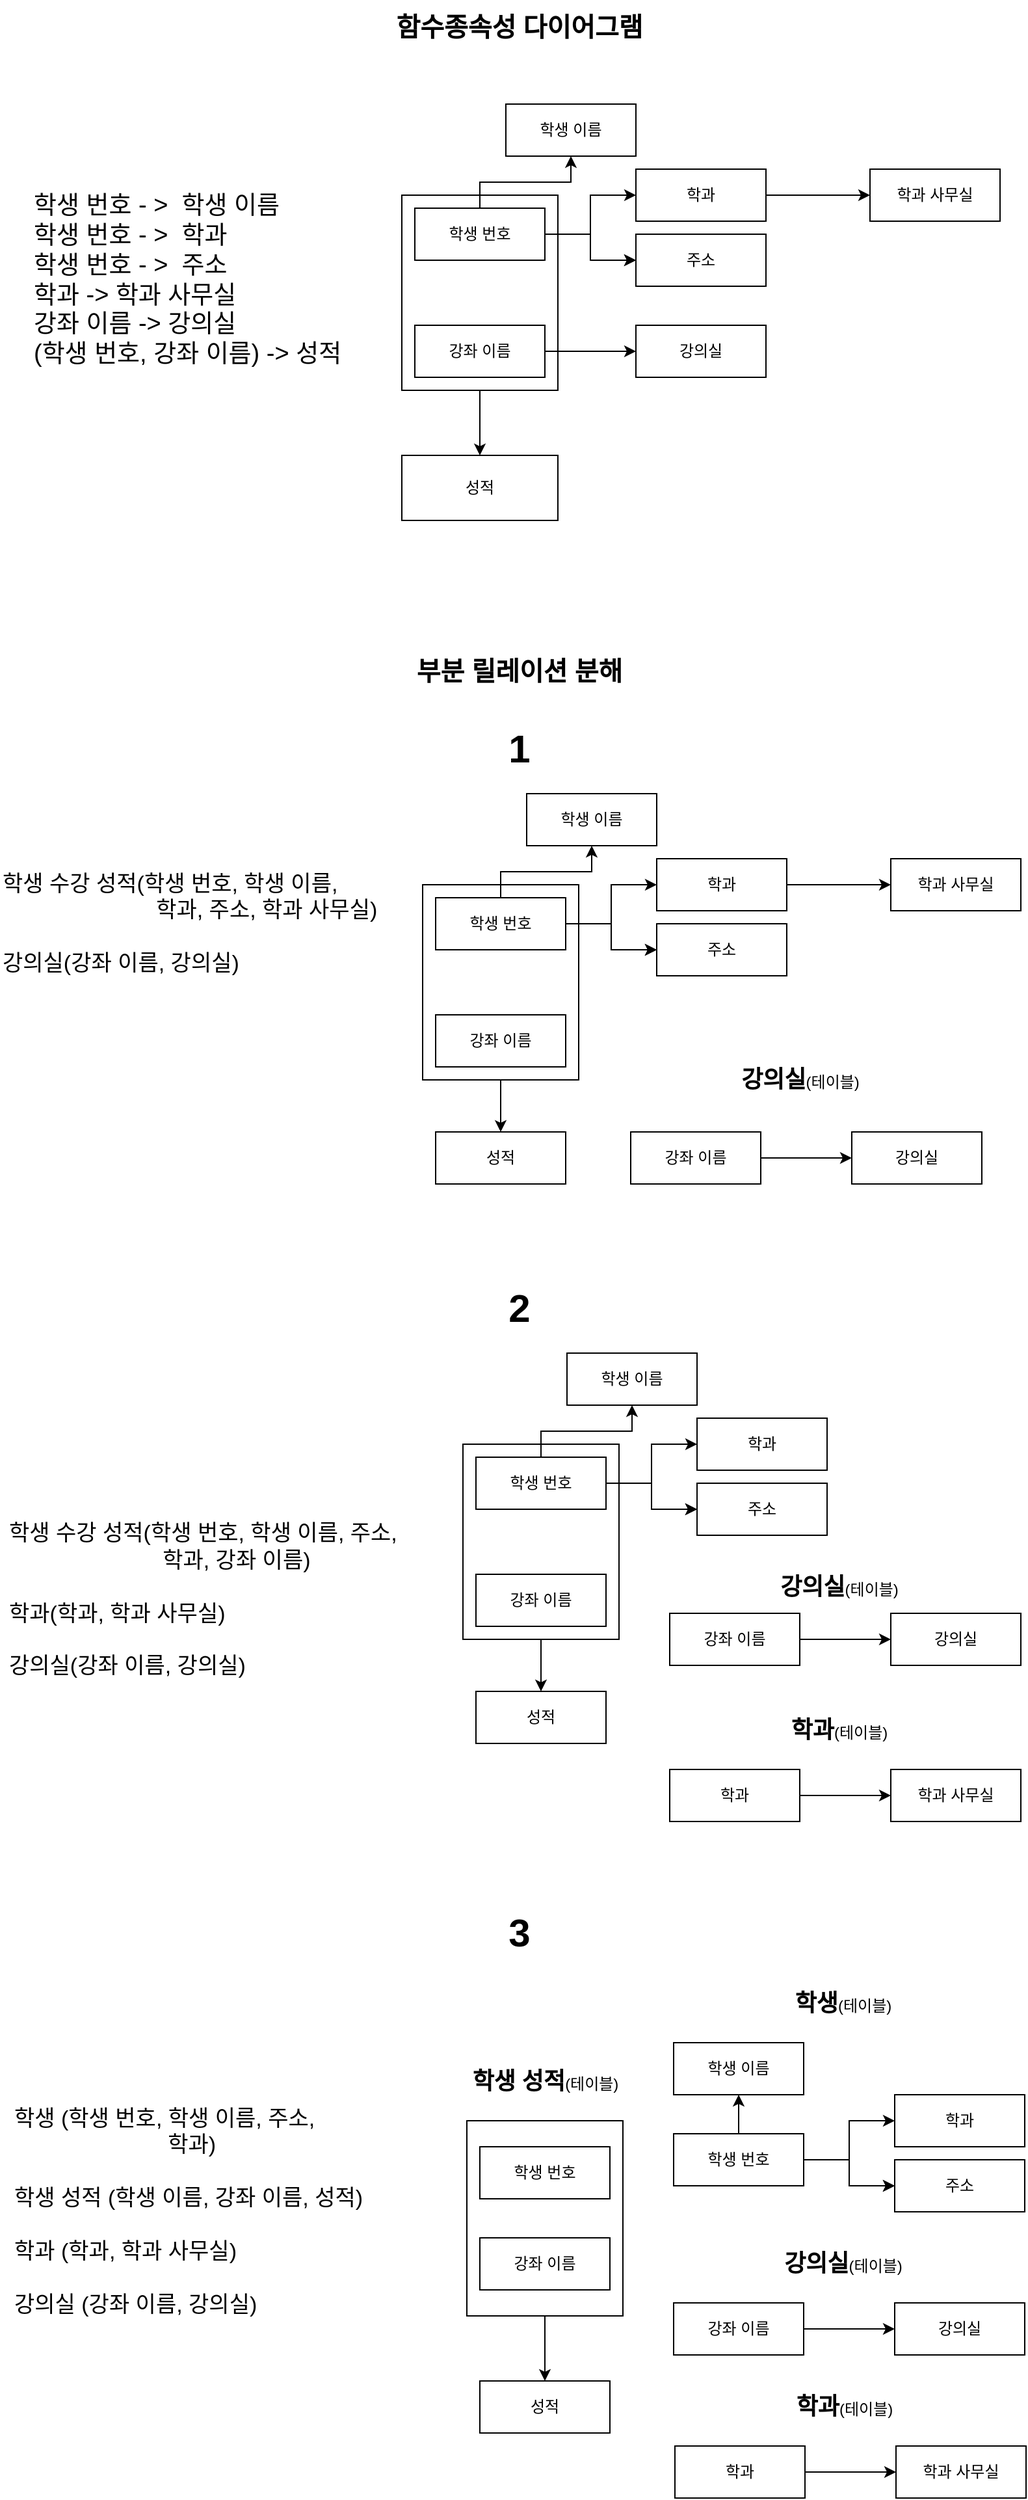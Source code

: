 <mxfile version="24.2.3" type="device">
  <diagram name="페이지-1" id="QhUZsnkzY-JOOwtnjSy3">
    <mxGraphModel dx="1386" dy="793" grid="1" gridSize="10" guides="1" tooltips="1" connect="1" arrows="1" fold="1" page="1" pageScale="1" pageWidth="827" pageHeight="1169" math="0" shadow="0">
      <root>
        <mxCell id="0" />
        <mxCell id="1" parent="0" />
        <mxCell id="Okc7fZMENxAONzCNdvcy-43" value="" style="whiteSpace=wrap;html=1;fillColor=none;" vertex="1" parent="1">
          <mxGeometry x="340" y="750" width="120" height="150" as="geometry" />
        </mxCell>
        <mxCell id="Okc7fZMENxAONzCNdvcy-22" value="&lt;b&gt;&lt;font style=&quot;font-size: 20px;&quot;&gt;함수종속성 다이어그램&lt;/font&gt;&lt;/b&gt;" style="text;html=1;align=center;verticalAlign=middle;resizable=0;points=[];autosize=1;strokeColor=none;fillColor=none;" vertex="1" parent="1">
          <mxGeometry x="299" y="70" width="230" height="40" as="geometry" />
        </mxCell>
        <mxCell id="Okc7fZMENxAONzCNdvcy-1" value="&lt;font style=&quot;font-size: 19px;&quot;&gt;학생 번호 - &amp;gt;&amp;nbsp; 학생 이름&lt;/font&gt;&lt;div style=&quot;font-size: 19px;&quot;&gt;&lt;font style=&quot;font-size: 19px;&quot;&gt;학생 번호 - &amp;gt;&amp;nbsp; 학과&lt;br&gt;&lt;/font&gt;&lt;/div&gt;&lt;div style=&quot;font-size: 19px;&quot;&gt;&lt;font style=&quot;font-size: 19px;&quot;&gt;학생 번호 - &amp;gt;&amp;nbsp; 주소&lt;br&gt;&lt;/font&gt;&lt;/div&gt;&lt;div style=&quot;font-size: 19px;&quot;&gt;&lt;font style=&quot;font-size: 19px;&quot;&gt;학과 -&amp;gt; 학과 사무실&lt;/font&gt;&lt;/div&gt;&lt;div style=&quot;font-size: 19px;&quot;&gt;&lt;font style=&quot;font-size: 19px;&quot;&gt;강좌 이름 -&amp;gt; 강의실&lt;/font&gt;&lt;/div&gt;&lt;div style=&quot;font-size: 19px;&quot;&gt;&lt;font style=&quot;font-size: 19px;&quot;&gt;(학생 번호, 강좌 이름) -&amp;gt; 성적&lt;/font&gt;&lt;/div&gt;" style="text;html=1;align=left;verticalAlign=middle;resizable=0;points=[];autosize=1;strokeColor=none;fillColor=none;" vertex="1" parent="1">
          <mxGeometry x="39" y="210" width="280" height="150" as="geometry" />
        </mxCell>
        <mxCell id="Okc7fZMENxAONzCNdvcy-26" value="" style="group" vertex="1" connectable="0" parent="1">
          <mxGeometry x="324" y="150" width="460" height="320" as="geometry" />
        </mxCell>
        <mxCell id="Okc7fZMENxAONzCNdvcy-5" value="" style="edgeStyle=orthogonalEdgeStyle;rounded=0;orthogonalLoop=1;jettySize=auto;html=1;" edge="1" parent="Okc7fZMENxAONzCNdvcy-26" source="Okc7fZMENxAONzCNdvcy-2" target="Okc7fZMENxAONzCNdvcy-4">
          <mxGeometry relative="1" as="geometry" />
        </mxCell>
        <mxCell id="Okc7fZMENxAONzCNdvcy-7" value="" style="edgeStyle=orthogonalEdgeStyle;rounded=0;orthogonalLoop=1;jettySize=auto;html=1;" edge="1" parent="Okc7fZMENxAONzCNdvcy-26" source="Okc7fZMENxAONzCNdvcy-2" target="Okc7fZMENxAONzCNdvcy-6">
          <mxGeometry relative="1" as="geometry" />
        </mxCell>
        <mxCell id="Okc7fZMENxAONzCNdvcy-10" value="" style="edgeStyle=orthogonalEdgeStyle;rounded=0;orthogonalLoop=1;jettySize=auto;html=1;" edge="1" parent="Okc7fZMENxAONzCNdvcy-26" source="Okc7fZMENxAONzCNdvcy-2" target="Okc7fZMENxAONzCNdvcy-4">
          <mxGeometry relative="1" as="geometry" />
        </mxCell>
        <mxCell id="Okc7fZMENxAONzCNdvcy-13" value="" style="edgeStyle=orthogonalEdgeStyle;rounded=0;orthogonalLoop=1;jettySize=auto;html=1;" edge="1" parent="Okc7fZMENxAONzCNdvcy-26" source="Okc7fZMENxAONzCNdvcy-2" target="Okc7fZMENxAONzCNdvcy-12">
          <mxGeometry relative="1" as="geometry" />
        </mxCell>
        <mxCell id="Okc7fZMENxAONzCNdvcy-2" value="학생 번호" style="whiteSpace=wrap;html=1;align=center;" vertex="1" parent="Okc7fZMENxAONzCNdvcy-26">
          <mxGeometry x="10" y="80" width="100" height="40" as="geometry" />
        </mxCell>
        <mxCell id="Okc7fZMENxAONzCNdvcy-18" value="" style="edgeStyle=orthogonalEdgeStyle;rounded=0;orthogonalLoop=1;jettySize=auto;html=1;" edge="1" parent="Okc7fZMENxAONzCNdvcy-26" source="Okc7fZMENxAONzCNdvcy-3" target="Okc7fZMENxAONzCNdvcy-17">
          <mxGeometry relative="1" as="geometry" />
        </mxCell>
        <mxCell id="Okc7fZMENxAONzCNdvcy-3" value="강좌 이름" style="whiteSpace=wrap;html=1;align=center;" vertex="1" parent="Okc7fZMENxAONzCNdvcy-26">
          <mxGeometry x="10" y="170" width="100" height="40" as="geometry" />
        </mxCell>
        <mxCell id="Okc7fZMENxAONzCNdvcy-4" value="주소" style="whiteSpace=wrap;html=1;align=center;" vertex="1" parent="Okc7fZMENxAONzCNdvcy-26">
          <mxGeometry x="180" y="100" width="100" height="40" as="geometry" />
        </mxCell>
        <mxCell id="Okc7fZMENxAONzCNdvcy-6" value="학생 이름" style="whiteSpace=wrap;html=1;align=center;" vertex="1" parent="Okc7fZMENxAONzCNdvcy-26">
          <mxGeometry x="80" width="100" height="40" as="geometry" />
        </mxCell>
        <mxCell id="Okc7fZMENxAONzCNdvcy-15" value="" style="edgeStyle=orthogonalEdgeStyle;rounded=0;orthogonalLoop=1;jettySize=auto;html=1;" edge="1" parent="Okc7fZMENxAONzCNdvcy-26" source="Okc7fZMENxAONzCNdvcy-12" target="Okc7fZMENxAONzCNdvcy-14">
          <mxGeometry relative="1" as="geometry" />
        </mxCell>
        <mxCell id="Okc7fZMENxAONzCNdvcy-12" value="학과" style="whiteSpace=wrap;html=1;align=center;" vertex="1" parent="Okc7fZMENxAONzCNdvcy-26">
          <mxGeometry x="180" y="50" width="100" height="40" as="geometry" />
        </mxCell>
        <mxCell id="Okc7fZMENxAONzCNdvcy-14" value="학과 사무실" style="whiteSpace=wrap;html=1;align=center;" vertex="1" parent="Okc7fZMENxAONzCNdvcy-26">
          <mxGeometry x="360" y="50" width="100" height="40" as="geometry" />
        </mxCell>
        <mxCell id="Okc7fZMENxAONzCNdvcy-17" value="강의실" style="whiteSpace=wrap;html=1;align=center;" vertex="1" parent="Okc7fZMENxAONzCNdvcy-26">
          <mxGeometry x="180" y="170" width="100" height="40" as="geometry" />
        </mxCell>
        <mxCell id="Okc7fZMENxAONzCNdvcy-21" value="" style="edgeStyle=orthogonalEdgeStyle;rounded=0;orthogonalLoop=1;jettySize=auto;html=1;" edge="1" parent="Okc7fZMENxAONzCNdvcy-26" source="Okc7fZMENxAONzCNdvcy-19" target="Okc7fZMENxAONzCNdvcy-20">
          <mxGeometry relative="1" as="geometry" />
        </mxCell>
        <mxCell id="Okc7fZMENxAONzCNdvcy-19" value="" style="whiteSpace=wrap;html=1;fillColor=none;" vertex="1" parent="Okc7fZMENxAONzCNdvcy-26">
          <mxGeometry y="70" width="120" height="150" as="geometry" />
        </mxCell>
        <mxCell id="Okc7fZMENxAONzCNdvcy-20" value="성적" style="whiteSpace=wrap;html=1;fillColor=none;" vertex="1" parent="Okc7fZMENxAONzCNdvcy-26">
          <mxGeometry y="270" width="120" height="50" as="geometry" />
        </mxCell>
        <mxCell id="Okc7fZMENxAONzCNdvcy-27" value="&lt;b&gt;&lt;font style=&quot;font-size: 20px;&quot;&gt;부분 릴레이션 분해&lt;/font&gt;&lt;/b&gt;" style="text;html=1;align=center;verticalAlign=middle;resizable=0;points=[];autosize=1;strokeColor=none;fillColor=none;" vertex="1" parent="1">
          <mxGeometry x="319" y="565" width="190" height="40" as="geometry" />
        </mxCell>
        <mxCell id="Okc7fZMENxAONzCNdvcy-45" value="&lt;span style=&quot;font-size: 17px;&quot;&gt;학생 수강 성적(학생 번호, 학생 이름,&lt;/span&gt;&lt;div&gt;&lt;span style=&quot;font-size: 17px;&quot;&gt;&lt;span style=&quot;white-space: pre;&quot;&gt;&#x9;&lt;/span&gt;&lt;span style=&quot;white-space: pre;&quot;&gt;&#x9;&lt;/span&gt;&lt;span style=&quot;white-space: pre;&quot;&gt;&#x9;&lt;/span&gt;&amp;nbsp;학과, 주소, 학과 사무실&lt;/span&gt;&lt;span style=&quot;font-size: 17px; background-color: initial;&quot;&gt;)&lt;/span&gt;&lt;div&gt;&lt;span style=&quot;font-size: 17px; background-color: initial;&quot;&gt;&lt;br&gt;&lt;/span&gt;&lt;/div&gt;&lt;div&gt;&lt;span style=&quot;font-size: 17px; background-color: initial;&quot;&gt;강의실(강좌 이름, 강의실)&lt;/span&gt;&lt;/div&gt;&lt;/div&gt;" style="text;html=1;align=left;verticalAlign=middle;resizable=0;points=[];autosize=1;strokeColor=none;fillColor=none;" vertex="1" parent="1">
          <mxGeometry x="15" y="730" width="320" height="100" as="geometry" />
        </mxCell>
        <mxCell id="Okc7fZMENxAONzCNdvcy-29" value="" style="edgeStyle=orthogonalEdgeStyle;rounded=0;orthogonalLoop=1;jettySize=auto;html=1;" edge="1" parent="1" source="Okc7fZMENxAONzCNdvcy-33" target="Okc7fZMENxAONzCNdvcy-36">
          <mxGeometry relative="1" as="geometry" />
        </mxCell>
        <mxCell id="Okc7fZMENxAONzCNdvcy-30" value="" style="edgeStyle=orthogonalEdgeStyle;rounded=0;orthogonalLoop=1;jettySize=auto;html=1;" edge="1" parent="1" source="Okc7fZMENxAONzCNdvcy-33" target="Okc7fZMENxAONzCNdvcy-37">
          <mxGeometry relative="1" as="geometry" />
        </mxCell>
        <mxCell id="Okc7fZMENxAONzCNdvcy-31" value="" style="edgeStyle=orthogonalEdgeStyle;rounded=0;orthogonalLoop=1;jettySize=auto;html=1;" edge="1" parent="1" source="Okc7fZMENxAONzCNdvcy-33" target="Okc7fZMENxAONzCNdvcy-36">
          <mxGeometry relative="1" as="geometry" />
        </mxCell>
        <mxCell id="Okc7fZMENxAONzCNdvcy-32" value="" style="edgeStyle=orthogonalEdgeStyle;rounded=0;orthogonalLoop=1;jettySize=auto;html=1;" edge="1" parent="1" source="Okc7fZMENxAONzCNdvcy-33" target="Okc7fZMENxAONzCNdvcy-39">
          <mxGeometry relative="1" as="geometry" />
        </mxCell>
        <mxCell id="Okc7fZMENxAONzCNdvcy-33" value="학생 번호" style="whiteSpace=wrap;html=1;align=center;" vertex="1" parent="1">
          <mxGeometry x="350" y="760" width="100" height="40" as="geometry" />
        </mxCell>
        <mxCell id="Okc7fZMENxAONzCNdvcy-35" value="강좌 이름" style="whiteSpace=wrap;html=1;align=center;" vertex="1" parent="1">
          <mxGeometry x="350" y="850" width="100" height="40" as="geometry" />
        </mxCell>
        <mxCell id="Okc7fZMENxAONzCNdvcy-36" value="주소" style="whiteSpace=wrap;html=1;align=center;" vertex="1" parent="1">
          <mxGeometry x="520" y="780" width="100" height="40" as="geometry" />
        </mxCell>
        <mxCell id="Okc7fZMENxAONzCNdvcy-37" value="학생 이름" style="whiteSpace=wrap;html=1;align=center;" vertex="1" parent="1">
          <mxGeometry x="420" y="680" width="100" height="40" as="geometry" />
        </mxCell>
        <mxCell id="Okc7fZMENxAONzCNdvcy-38" value="" style="edgeStyle=orthogonalEdgeStyle;rounded=0;orthogonalLoop=1;jettySize=auto;html=1;" edge="1" parent="1" source="Okc7fZMENxAONzCNdvcy-39" target="Okc7fZMENxAONzCNdvcy-40">
          <mxGeometry relative="1" as="geometry" />
        </mxCell>
        <mxCell id="Okc7fZMENxAONzCNdvcy-39" value="학과" style="whiteSpace=wrap;html=1;align=center;" vertex="1" parent="1">
          <mxGeometry x="520" y="730" width="100" height="40" as="geometry" />
        </mxCell>
        <mxCell id="Okc7fZMENxAONzCNdvcy-40" value="학과 사무실" style="whiteSpace=wrap;html=1;align=center;" vertex="1" parent="1">
          <mxGeometry x="700" y="730" width="100" height="40" as="geometry" />
        </mxCell>
        <mxCell id="Okc7fZMENxAONzCNdvcy-42" value="" style="edgeStyle=orthogonalEdgeStyle;rounded=0;orthogonalLoop=1;jettySize=auto;html=1;" edge="1" parent="1" source="Okc7fZMENxAONzCNdvcy-43" target="Okc7fZMENxAONzCNdvcy-44">
          <mxGeometry relative="1" as="geometry" />
        </mxCell>
        <mxCell id="Okc7fZMENxAONzCNdvcy-44" value="성적" style="whiteSpace=wrap;html=1;fillColor=none;" vertex="1" parent="1">
          <mxGeometry x="350" y="940" width="100" height="40" as="geometry" />
        </mxCell>
        <mxCell id="Okc7fZMENxAONzCNdvcy-46" value="강좌 이름" style="whiteSpace=wrap;html=1;align=center;" vertex="1" parent="1">
          <mxGeometry x="500" y="940" width="100" height="40" as="geometry" />
        </mxCell>
        <mxCell id="Okc7fZMENxAONzCNdvcy-47" value="" style="edgeStyle=orthogonalEdgeStyle;rounded=0;orthogonalLoop=1;jettySize=auto;html=1;" edge="1" source="Okc7fZMENxAONzCNdvcy-46" target="Okc7fZMENxAONzCNdvcy-48" parent="1">
          <mxGeometry relative="1" as="geometry" />
        </mxCell>
        <mxCell id="Okc7fZMENxAONzCNdvcy-48" value="강의실" style="whiteSpace=wrap;html=1;align=center;" vertex="1" parent="1">
          <mxGeometry x="670" y="940" width="100" height="40" as="geometry" />
        </mxCell>
        <mxCell id="Okc7fZMENxAONzCNdvcy-49" value="&lt;b&gt;&lt;font style=&quot;font-size: 18px;&quot;&gt;강의실&lt;/font&gt;&lt;/b&gt;(테이블)" style="text;html=1;align=center;verticalAlign=middle;resizable=0;points=[];autosize=1;strokeColor=none;fillColor=none;" vertex="1" parent="1">
          <mxGeometry x="570" y="880" width="120" height="40" as="geometry" />
        </mxCell>
        <mxCell id="Okc7fZMENxAONzCNdvcy-50" value="&lt;span style=&quot;font-size: 17px;&quot;&gt;학생 수강 성적(학생 번호, 학생 이름,&amp;nbsp;&lt;/span&gt;&lt;span style=&quot;background-color: initial; font-size: 17px;&quot;&gt;주소,&lt;/span&gt;&lt;div&gt;&lt;span style=&quot;background-color: initial; font-size: 17px;&quot;&gt;&lt;span style=&quot;white-space: pre;&quot;&gt;&#x9;&lt;/span&gt;&lt;span style=&quot;white-space: pre;&quot;&gt;&#x9;&lt;/span&gt;&lt;span style=&quot;white-space: pre;&quot;&gt;&#x9;&lt;/span&gt;&amp;nbsp;학과, 강좌 이름&lt;/span&gt;&lt;span style=&quot;background-color: initial; font-size: 17px;&quot;&gt;)&lt;/span&gt;&lt;div&gt;&lt;span style=&quot;font-size: 17px;&quot;&gt;&lt;br&gt;&lt;/span&gt;&lt;div&gt;&lt;div&gt;&lt;span style=&quot;font-size: 17px; background-color: initial;&quot;&gt;학과(학과, 학과 사무실)&lt;/span&gt;&lt;/div&gt;&lt;div&gt;&lt;span style=&quot;font-size: 17px; background-color: initial;&quot;&gt;&lt;br&gt;&lt;/span&gt;&lt;/div&gt;&lt;div&gt;&lt;span style=&quot;font-size: 17px; background-color: initial;&quot;&gt;강의실(강좌 이름, 강의실)&lt;/span&gt;&lt;/div&gt;&lt;/div&gt;&lt;/div&gt;&lt;/div&gt;" style="text;html=1;align=left;verticalAlign=middle;resizable=0;points=[];autosize=1;strokeColor=none;fillColor=none;" vertex="1" parent="1">
          <mxGeometry x="20" y="1230" width="340" height="140" as="geometry" />
        </mxCell>
        <mxCell id="Okc7fZMENxAONzCNdvcy-51" value="" style="edgeStyle=orthogonalEdgeStyle;rounded=0;orthogonalLoop=1;jettySize=auto;html=1;" edge="1" source="Okc7fZMENxAONzCNdvcy-55" target="Okc7fZMENxAONzCNdvcy-57" parent="1">
          <mxGeometry relative="1" as="geometry" />
        </mxCell>
        <mxCell id="Okc7fZMENxAONzCNdvcy-52" value="" style="edgeStyle=orthogonalEdgeStyle;rounded=0;orthogonalLoop=1;jettySize=auto;html=1;" edge="1" source="Okc7fZMENxAONzCNdvcy-55" target="Okc7fZMENxAONzCNdvcy-58" parent="1">
          <mxGeometry relative="1" as="geometry" />
        </mxCell>
        <mxCell id="Okc7fZMENxAONzCNdvcy-53" value="" style="edgeStyle=orthogonalEdgeStyle;rounded=0;orthogonalLoop=1;jettySize=auto;html=1;" edge="1" source="Okc7fZMENxAONzCNdvcy-55" target="Okc7fZMENxAONzCNdvcy-57" parent="1">
          <mxGeometry relative="1" as="geometry" />
        </mxCell>
        <mxCell id="Okc7fZMENxAONzCNdvcy-54" value="" style="edgeStyle=orthogonalEdgeStyle;rounded=0;orthogonalLoop=1;jettySize=auto;html=1;" edge="1" source="Okc7fZMENxAONzCNdvcy-55" target="Okc7fZMENxAONzCNdvcy-60" parent="1">
          <mxGeometry relative="1" as="geometry" />
        </mxCell>
        <mxCell id="Okc7fZMENxAONzCNdvcy-55" value="학생 번호" style="whiteSpace=wrap;html=1;align=center;" vertex="1" parent="1">
          <mxGeometry x="381" y="1190" width="100" height="40" as="geometry" />
        </mxCell>
        <mxCell id="Okc7fZMENxAONzCNdvcy-56" value="강좌 이름" style="whiteSpace=wrap;html=1;align=center;" vertex="1" parent="1">
          <mxGeometry x="381" y="1280" width="100" height="40" as="geometry" />
        </mxCell>
        <mxCell id="Okc7fZMENxAONzCNdvcy-57" value="주소" style="whiteSpace=wrap;html=1;align=center;" vertex="1" parent="1">
          <mxGeometry x="551" y="1210" width="100" height="40" as="geometry" />
        </mxCell>
        <mxCell id="Okc7fZMENxAONzCNdvcy-58" value="학생 이름" style="whiteSpace=wrap;html=1;align=center;" vertex="1" parent="1">
          <mxGeometry x="451" y="1110" width="100" height="40" as="geometry" />
        </mxCell>
        <mxCell id="Okc7fZMENxAONzCNdvcy-60" value="학과" style="whiteSpace=wrap;html=1;align=center;" vertex="1" parent="1">
          <mxGeometry x="551" y="1160" width="100" height="40" as="geometry" />
        </mxCell>
        <mxCell id="Okc7fZMENxAONzCNdvcy-62" value="" style="edgeStyle=orthogonalEdgeStyle;rounded=0;orthogonalLoop=1;jettySize=auto;html=1;" edge="1" source="Okc7fZMENxAONzCNdvcy-68" target="Okc7fZMENxAONzCNdvcy-63" parent="1">
          <mxGeometry relative="1" as="geometry" />
        </mxCell>
        <mxCell id="Okc7fZMENxAONzCNdvcy-63" value="성적" style="whiteSpace=wrap;html=1;fillColor=none;" vertex="1" parent="1">
          <mxGeometry x="381" y="1370" width="100" height="40" as="geometry" />
        </mxCell>
        <mxCell id="Okc7fZMENxAONzCNdvcy-64" value="강좌 이름" style="whiteSpace=wrap;html=1;align=center;" vertex="1" parent="1">
          <mxGeometry x="530" y="1310" width="100" height="40" as="geometry" />
        </mxCell>
        <mxCell id="Okc7fZMENxAONzCNdvcy-65" value="" style="edgeStyle=orthogonalEdgeStyle;rounded=0;orthogonalLoop=1;jettySize=auto;html=1;" edge="1" source="Okc7fZMENxAONzCNdvcy-64" target="Okc7fZMENxAONzCNdvcy-66" parent="1">
          <mxGeometry relative="1" as="geometry" />
        </mxCell>
        <mxCell id="Okc7fZMENxAONzCNdvcy-66" value="강의실" style="whiteSpace=wrap;html=1;align=center;" vertex="1" parent="1">
          <mxGeometry x="700" y="1310" width="100" height="40" as="geometry" />
        </mxCell>
        <mxCell id="Okc7fZMENxAONzCNdvcy-67" value="&lt;b&gt;&lt;font style=&quot;font-size: 18px;&quot;&gt;강의실&lt;/font&gt;&lt;/b&gt;(테이블)" style="text;html=1;align=center;verticalAlign=middle;resizable=0;points=[];autosize=1;strokeColor=none;fillColor=none;" vertex="1" parent="1">
          <mxGeometry x="600" y="1270" width="120" height="40" as="geometry" />
        </mxCell>
        <mxCell id="Okc7fZMENxAONzCNdvcy-68" value="" style="whiteSpace=wrap;html=1;fillColor=none;" vertex="1" parent="1">
          <mxGeometry x="371" y="1180" width="120" height="150" as="geometry" />
        </mxCell>
        <mxCell id="Okc7fZMENxAONzCNdvcy-69" value="학과" style="whiteSpace=wrap;html=1;align=center;" vertex="1" parent="1">
          <mxGeometry x="530" y="1430" width="100" height="40" as="geometry" />
        </mxCell>
        <mxCell id="Okc7fZMENxAONzCNdvcy-70" value="학과 사무실" style="whiteSpace=wrap;html=1;align=center;" vertex="1" parent="1">
          <mxGeometry x="700" y="1430" width="100" height="40" as="geometry" />
        </mxCell>
        <mxCell id="Okc7fZMENxAONzCNdvcy-71" value="" style="edgeStyle=orthogonalEdgeStyle;rounded=0;orthogonalLoop=1;jettySize=auto;html=1;" edge="1" source="Okc7fZMENxAONzCNdvcy-69" target="Okc7fZMENxAONzCNdvcy-70" parent="1">
          <mxGeometry relative="1" as="geometry" />
        </mxCell>
        <mxCell id="Okc7fZMENxAONzCNdvcy-72" value="&lt;b&gt;&lt;font style=&quot;font-size: 18px;&quot;&gt;학과&lt;/font&gt;&lt;/b&gt;(테이블)" style="text;html=1;align=center;verticalAlign=middle;resizable=0;points=[];autosize=1;strokeColor=none;fillColor=none;" vertex="1" parent="1">
          <mxGeometry x="610" y="1380" width="100" height="40" as="geometry" />
        </mxCell>
        <mxCell id="Okc7fZMENxAONzCNdvcy-73" value="&lt;span style=&quot;font-size: 17px;&quot;&gt;학생 (학생 번호, 학생 이름,&amp;nbsp;&lt;/span&gt;&lt;span style=&quot;background-color: initial; font-size: 17px;&quot;&gt;주소,&lt;/span&gt;&lt;div&gt;&lt;span style=&quot;background-color: initial; font-size: 17px;&quot;&gt;&lt;span style=&quot;white-space: pre;&quot;&gt;&#x9;&lt;/span&gt;&lt;span style=&quot;white-space: pre;&quot;&gt;&#x9;&lt;/span&gt;&lt;span style=&quot;white-space: pre;&quot;&gt;&#x9;&lt;/span&gt;&amp;nbsp;학과&lt;/span&gt;&lt;span style=&quot;background-color: initial; font-size: 17px;&quot;&gt;)&lt;/span&gt;&lt;div&gt;&lt;span style=&quot;font-size: 17px;&quot;&gt;&lt;br&gt;&lt;/span&gt;&lt;/div&gt;&lt;div&gt;&lt;span style=&quot;font-size: 17px;&quot;&gt;학생 성적 (학생 이름, 강좌 이름, 성적)&lt;/span&gt;&lt;/div&gt;&lt;div&gt;&lt;span style=&quot;font-size: 17px;&quot;&gt;&lt;br&gt;&lt;/span&gt;&lt;div&gt;&lt;div&gt;&lt;span style=&quot;font-size: 17px; background-color: initial;&quot;&gt;학과 (학과, 학과 사무실)&lt;/span&gt;&lt;/div&gt;&lt;div&gt;&lt;span style=&quot;font-size: 17px; background-color: initial;&quot;&gt;&lt;br&gt;&lt;/span&gt;&lt;/div&gt;&lt;div&gt;&lt;span style=&quot;font-size: 17px; background-color: initial;&quot;&gt;강의실 (강좌 이름, 강의실)&lt;/span&gt;&lt;/div&gt;&lt;/div&gt;&lt;/div&gt;&lt;/div&gt;" style="text;html=1;align=left;verticalAlign=middle;resizable=0;points=[];autosize=1;strokeColor=none;fillColor=none;" vertex="1" parent="1">
          <mxGeometry x="24" y="1680" width="310" height="180" as="geometry" />
        </mxCell>
        <mxCell id="Okc7fZMENxAONzCNdvcy-74" value="" style="edgeStyle=orthogonalEdgeStyle;rounded=0;orthogonalLoop=1;jettySize=auto;html=1;" edge="1" source="Okc7fZMENxAONzCNdvcy-78" target="Okc7fZMENxAONzCNdvcy-80" parent="1">
          <mxGeometry relative="1" as="geometry" />
        </mxCell>
        <mxCell id="Okc7fZMENxAONzCNdvcy-75" value="" style="edgeStyle=orthogonalEdgeStyle;rounded=0;orthogonalLoop=1;jettySize=auto;html=1;" edge="1" source="Okc7fZMENxAONzCNdvcy-78" target="Okc7fZMENxAONzCNdvcy-81" parent="1">
          <mxGeometry relative="1" as="geometry" />
        </mxCell>
        <mxCell id="Okc7fZMENxAONzCNdvcy-76" value="" style="edgeStyle=orthogonalEdgeStyle;rounded=0;orthogonalLoop=1;jettySize=auto;html=1;" edge="1" source="Okc7fZMENxAONzCNdvcy-78" target="Okc7fZMENxAONzCNdvcy-80" parent="1">
          <mxGeometry relative="1" as="geometry" />
        </mxCell>
        <mxCell id="Okc7fZMENxAONzCNdvcy-77" value="" style="edgeStyle=orthogonalEdgeStyle;rounded=0;orthogonalLoop=1;jettySize=auto;html=1;" edge="1" source="Okc7fZMENxAONzCNdvcy-78" target="Okc7fZMENxAONzCNdvcy-82" parent="1">
          <mxGeometry relative="1" as="geometry" />
        </mxCell>
        <mxCell id="Okc7fZMENxAONzCNdvcy-78" value="학생 번호" style="whiteSpace=wrap;html=1;align=center;" vertex="1" parent="1">
          <mxGeometry x="533" y="1710" width="100" height="40" as="geometry" />
        </mxCell>
        <mxCell id="Okc7fZMENxAONzCNdvcy-79" value="강좌 이름" style="whiteSpace=wrap;html=1;align=center;" vertex="1" parent="1">
          <mxGeometry x="384" y="1790" width="100" height="40" as="geometry" />
        </mxCell>
        <mxCell id="Okc7fZMENxAONzCNdvcy-80" value="주소" style="whiteSpace=wrap;html=1;align=center;" vertex="1" parent="1">
          <mxGeometry x="703" y="1730" width="100" height="40" as="geometry" />
        </mxCell>
        <mxCell id="Okc7fZMENxAONzCNdvcy-81" value="학생 이름" style="whiteSpace=wrap;html=1;align=center;" vertex="1" parent="1">
          <mxGeometry x="533" y="1640" width="100" height="40" as="geometry" />
        </mxCell>
        <mxCell id="Okc7fZMENxAONzCNdvcy-82" value="학과" style="whiteSpace=wrap;html=1;align=center;" vertex="1" parent="1">
          <mxGeometry x="703" y="1680" width="100" height="40" as="geometry" />
        </mxCell>
        <mxCell id="Okc7fZMENxAONzCNdvcy-83" value="" style="edgeStyle=orthogonalEdgeStyle;rounded=0;orthogonalLoop=1;jettySize=auto;html=1;" edge="1" source="Okc7fZMENxAONzCNdvcy-89" target="Okc7fZMENxAONzCNdvcy-84" parent="1">
          <mxGeometry relative="1" as="geometry" />
        </mxCell>
        <mxCell id="Okc7fZMENxAONzCNdvcy-84" value="성적" style="whiteSpace=wrap;html=1;fillColor=none;" vertex="1" parent="1">
          <mxGeometry x="384" y="1900" width="100" height="40" as="geometry" />
        </mxCell>
        <mxCell id="Okc7fZMENxAONzCNdvcy-85" value="강좌 이름" style="whiteSpace=wrap;html=1;align=center;" vertex="1" parent="1">
          <mxGeometry x="533" y="1840" width="100" height="40" as="geometry" />
        </mxCell>
        <mxCell id="Okc7fZMENxAONzCNdvcy-86" value="" style="edgeStyle=orthogonalEdgeStyle;rounded=0;orthogonalLoop=1;jettySize=auto;html=1;" edge="1" source="Okc7fZMENxAONzCNdvcy-85" target="Okc7fZMENxAONzCNdvcy-87" parent="1">
          <mxGeometry relative="1" as="geometry" />
        </mxCell>
        <mxCell id="Okc7fZMENxAONzCNdvcy-87" value="강의실" style="whiteSpace=wrap;html=1;align=center;" vertex="1" parent="1">
          <mxGeometry x="703" y="1840" width="100" height="40" as="geometry" />
        </mxCell>
        <mxCell id="Okc7fZMENxAONzCNdvcy-88" value="&lt;b&gt;&lt;font style=&quot;font-size: 18px;&quot;&gt;강의실&lt;/font&gt;&lt;/b&gt;(테이블)" style="text;html=1;align=center;verticalAlign=middle;resizable=0;points=[];autosize=1;strokeColor=none;fillColor=none;" vertex="1" parent="1">
          <mxGeometry x="603" y="1790" width="120" height="40" as="geometry" />
        </mxCell>
        <mxCell id="Okc7fZMENxAONzCNdvcy-89" value="" style="whiteSpace=wrap;html=1;fillColor=none;" vertex="1" parent="1">
          <mxGeometry x="374" y="1700" width="120" height="150" as="geometry" />
        </mxCell>
        <mxCell id="Okc7fZMENxAONzCNdvcy-90" value="학과" style="whiteSpace=wrap;html=1;align=center;" vertex="1" parent="1">
          <mxGeometry x="534" y="1950" width="100" height="40" as="geometry" />
        </mxCell>
        <mxCell id="Okc7fZMENxAONzCNdvcy-91" value="학과 사무실" style="whiteSpace=wrap;html=1;align=center;" vertex="1" parent="1">
          <mxGeometry x="704" y="1950" width="100" height="40" as="geometry" />
        </mxCell>
        <mxCell id="Okc7fZMENxAONzCNdvcy-92" value="" style="edgeStyle=orthogonalEdgeStyle;rounded=0;orthogonalLoop=1;jettySize=auto;html=1;" edge="1" source="Okc7fZMENxAONzCNdvcy-90" target="Okc7fZMENxAONzCNdvcy-91" parent="1">
          <mxGeometry relative="1" as="geometry" />
        </mxCell>
        <mxCell id="Okc7fZMENxAONzCNdvcy-93" value="&lt;b&gt;&lt;font style=&quot;font-size: 18px;&quot;&gt;학과&lt;/font&gt;&lt;/b&gt;(테이블)" style="text;html=1;align=center;verticalAlign=middle;resizable=0;points=[];autosize=1;strokeColor=none;fillColor=none;" vertex="1" parent="1">
          <mxGeometry x="614" y="1900" width="100" height="40" as="geometry" />
        </mxCell>
        <mxCell id="Okc7fZMENxAONzCNdvcy-94" value="학생 번호" style="whiteSpace=wrap;html=1;align=center;" vertex="1" parent="1">
          <mxGeometry x="384" y="1720" width="100" height="40" as="geometry" />
        </mxCell>
        <mxCell id="Okc7fZMENxAONzCNdvcy-95" value="&lt;b&gt;&lt;font style=&quot;font-size: 18px;&quot;&gt;학생 성적&lt;/font&gt;&lt;/b&gt;(테이블)" style="text;html=1;align=center;verticalAlign=middle;resizable=0;points=[];autosize=1;strokeColor=none;fillColor=none;" vertex="1" parent="1">
          <mxGeometry x="364" y="1650" width="140" height="40" as="geometry" />
        </mxCell>
        <mxCell id="Okc7fZMENxAONzCNdvcy-97" value="&lt;b&gt;&lt;font style=&quot;font-size: 18px;&quot;&gt;학생&lt;/font&gt;&lt;/b&gt;(테이블)" style="text;html=1;align=center;verticalAlign=middle;resizable=0;points=[];autosize=1;strokeColor=none;fillColor=none;" vertex="1" parent="1">
          <mxGeometry x="613" y="1590" width="100" height="40" as="geometry" />
        </mxCell>
        <mxCell id="Okc7fZMENxAONzCNdvcy-98" value="&lt;b&gt;&lt;font style=&quot;font-size: 30px;&quot;&gt;1&lt;/font&gt;&lt;/b&gt;" style="text;html=1;align=center;verticalAlign=middle;resizable=0;points=[];autosize=1;strokeColor=none;fillColor=none;" vertex="1" parent="1">
          <mxGeometry x="394" y="620" width="40" height="50" as="geometry" />
        </mxCell>
        <mxCell id="Okc7fZMENxAONzCNdvcy-100" value="&lt;b&gt;&lt;font style=&quot;font-size: 30px;&quot;&gt;2&lt;/font&gt;&lt;/b&gt;" style="text;html=1;align=center;verticalAlign=middle;resizable=0;points=[];autosize=1;strokeColor=none;fillColor=none;" vertex="1" parent="1">
          <mxGeometry x="394" y="1050" width="40" height="50" as="geometry" />
        </mxCell>
        <mxCell id="Okc7fZMENxAONzCNdvcy-101" value="&lt;b&gt;&lt;font style=&quot;font-size: 30px;&quot;&gt;3&lt;/font&gt;&lt;/b&gt;" style="text;html=1;align=center;verticalAlign=middle;resizable=0;points=[];autosize=1;strokeColor=none;fillColor=none;" vertex="1" parent="1">
          <mxGeometry x="394" y="1530" width="40" height="50" as="geometry" />
        </mxCell>
      </root>
    </mxGraphModel>
  </diagram>
</mxfile>
